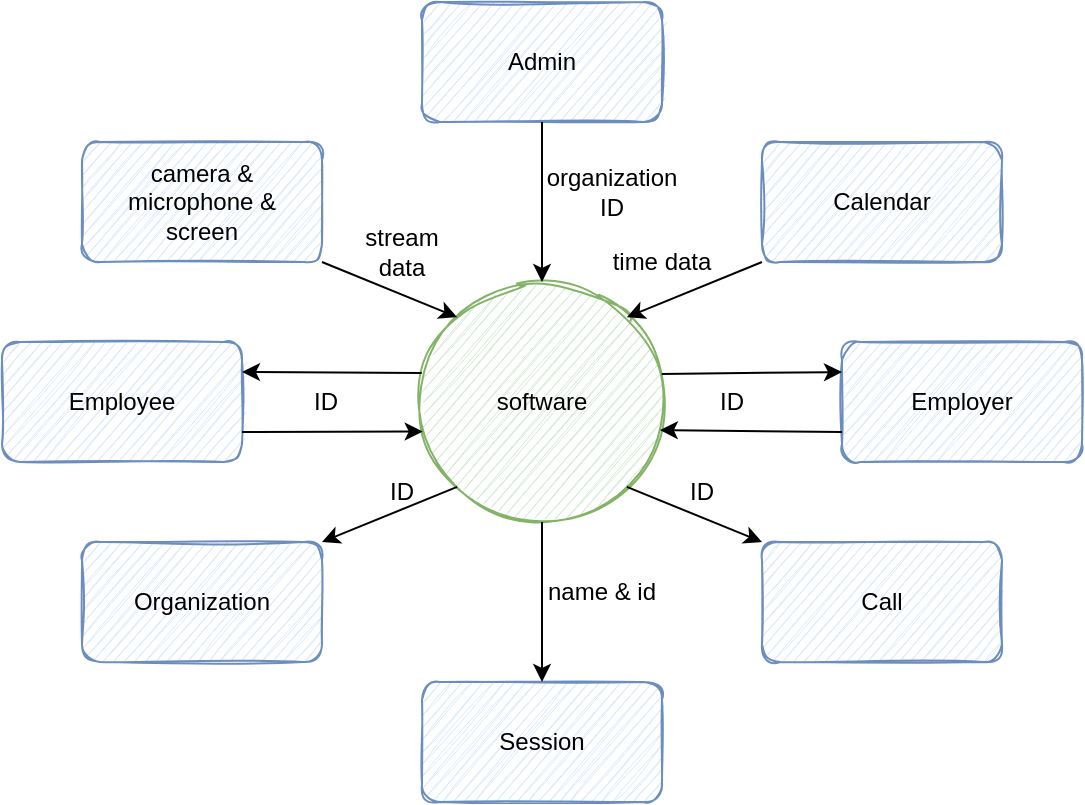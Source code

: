 <mxfile version="18.1.2" type="device"><diagram id="YySows1aSzzeRT33lZb8" name="Page-1"><mxGraphModel dx="2188" dy="1178" grid="1" gridSize="10" guides="1" tooltips="1" connect="1" arrows="1" fold="1" page="1" pageScale="1" pageWidth="850" pageHeight="1100" math="0" shadow="0"><root><mxCell id="0"/><mxCell id="1" parent="0"/><mxCell id="kUDlVowtm5K8os70cwyw-1" value="Admin" style="rounded=1;whiteSpace=wrap;html=1;sketch=1;fillColor=#dae8fc;strokeColor=#6c8ebf;" parent="1" vertex="1"><mxGeometry x="365" y="60" width="120" height="60" as="geometry"/></mxCell><mxCell id="kUDlVowtm5K8os70cwyw-2" value="Employee" style="rounded=1;whiteSpace=wrap;html=1;sketch=1;fillColor=#dae8fc;strokeColor=#6c8ebf;" parent="1" vertex="1"><mxGeometry x="155" y="230" width="120" height="60" as="geometry"/></mxCell><mxCell id="kUDlVowtm5K8os70cwyw-3" value="Employer" style="rounded=1;whiteSpace=wrap;html=1;sketch=1;fillColor=#dae8fc;strokeColor=#6c8ebf;" parent="1" vertex="1"><mxGeometry x="575" y="230" width="120" height="60" as="geometry"/></mxCell><mxCell id="kUDlVowtm5K8os70cwyw-4" value="Organization" style="rounded=1;whiteSpace=wrap;html=1;sketch=1;fillColor=#dae8fc;strokeColor=#6c8ebf;" parent="1" vertex="1"><mxGeometry x="195" y="330" width="120" height="60" as="geometry"/></mxCell><mxCell id="kUDlVowtm5K8os70cwyw-5" value="Calendar" style="rounded=1;whiteSpace=wrap;html=1;sketch=1;fillColor=#dae8fc;strokeColor=#6c8ebf;" parent="1" vertex="1"><mxGeometry x="535" y="130" width="120" height="60" as="geometry"/></mxCell><mxCell id="kUDlVowtm5K8os70cwyw-25" value="Session" style="rounded=1;whiteSpace=wrap;html=1;sketch=1;fillColor=#dae8fc;strokeColor=#6c8ebf;" parent="1" vertex="1"><mxGeometry x="365" y="400" width="120" height="60" as="geometry"/></mxCell><mxCell id="kUDlVowtm5K8os70cwyw-26" value="Call" style="rounded=1;whiteSpace=wrap;html=1;sketch=1;fillColor=#dae8fc;strokeColor=#6c8ebf;" parent="1" vertex="1"><mxGeometry x="535" y="330" width="120" height="60" as="geometry"/></mxCell><mxCell id="kUDlVowtm5K8os70cwyw-85" value="camera &amp;amp; &lt;br&gt;microphone &amp;amp;&lt;br&gt;screen" style="rounded=1;whiteSpace=wrap;html=1;sketch=1;fillColor=#dae8fc;strokeColor=#6c8ebf;" parent="1" vertex="1"><mxGeometry x="195" y="130" width="120" height="60" as="geometry"/></mxCell><mxCell id="5Da2QUAyQpEJUtc811in-1" value="software" style="ellipse;whiteSpace=wrap;html=1;aspect=fixed;rounded=1;sketch=1;fillColor=#d5e8d4;strokeColor=#82b366;" vertex="1" parent="1"><mxGeometry x="365" y="200" width="120" height="120" as="geometry"/></mxCell><mxCell id="5Da2QUAyQpEJUtc811in-2" value="" style="endArrow=classic;html=1;rounded=0;exitX=0;exitY=1;exitDx=0;exitDy=0;entryX=1;entryY=0;entryDx=0;entryDy=0;" edge="1" parent="1" source="kUDlVowtm5K8os70cwyw-5" target="5Da2QUAyQpEJUtc811in-1"><mxGeometry width="50" height="50" relative="1" as="geometry"><mxPoint x="385" y="350" as="sourcePoint"/><mxPoint x="435" y="300" as="targetPoint"/></mxGeometry></mxCell><mxCell id="5Da2QUAyQpEJUtc811in-3" value="time data" style="text;html=1;strokeColor=none;fillColor=none;align=center;verticalAlign=middle;whiteSpace=wrap;rounded=0;" vertex="1" parent="1"><mxGeometry x="455" y="175" width="60" height="30" as="geometry"/></mxCell><mxCell id="5Da2QUAyQpEJUtc811in-4" value="" style="endArrow=classic;html=1;rounded=0;exitX=1;exitY=1;exitDx=0;exitDy=0;entryX=0;entryY=0;entryDx=0;entryDy=0;" edge="1" parent="1" source="kUDlVowtm5K8os70cwyw-85" target="5Da2QUAyQpEJUtc811in-1"><mxGeometry width="50" height="50" relative="1" as="geometry"><mxPoint x="565.0" y="130.0" as="sourcePoint"/><mxPoint x="477.426" y="227.574" as="targetPoint"/></mxGeometry></mxCell><mxCell id="5Da2QUAyQpEJUtc811in-5" value="stream data" style="text;html=1;strokeColor=none;fillColor=none;align=center;verticalAlign=middle;whiteSpace=wrap;rounded=0;" vertex="1" parent="1"><mxGeometry x="325" y="170" width="60" height="30" as="geometry"/></mxCell><mxCell id="5Da2QUAyQpEJUtc811in-7" value="" style="endArrow=classic;html=1;rounded=0;exitX=0.5;exitY=1;exitDx=0;exitDy=0;entryX=0.5;entryY=0;entryDx=0;entryDy=0;" edge="1" parent="1" source="kUDlVowtm5K8os70cwyw-1" target="5Da2QUAyQpEJUtc811in-1"><mxGeometry width="50" height="50" relative="1" as="geometry"><mxPoint x="285" y="130.0" as="sourcePoint"/><mxPoint x="392.574" y="227.574" as="targetPoint"/></mxGeometry></mxCell><mxCell id="5Da2QUAyQpEJUtc811in-8" value="organization ID" style="text;html=1;strokeColor=none;fillColor=none;align=center;verticalAlign=middle;whiteSpace=wrap;rounded=0;" vertex="1" parent="1"><mxGeometry x="430" y="140" width="60" height="30" as="geometry"/></mxCell><mxCell id="5Da2QUAyQpEJUtc811in-11" value="" style="endArrow=classic;html=1;rounded=0;exitX=0.5;exitY=1;exitDx=0;exitDy=0;entryX=0.5;entryY=0;entryDx=0;entryDy=0;" edge="1" parent="1" source="5Da2QUAyQpEJUtc811in-1" target="kUDlVowtm5K8os70cwyw-25"><mxGeometry width="50" height="50" relative="1" as="geometry"><mxPoint x="395" y="470" as="sourcePoint"/><mxPoint x="445" y="420" as="targetPoint"/></mxGeometry></mxCell><mxCell id="5Da2QUAyQpEJUtc811in-12" value="name &amp;amp; id" style="text;html=1;strokeColor=none;fillColor=none;align=center;verticalAlign=middle;whiteSpace=wrap;rounded=0;" vertex="1" parent="1"><mxGeometry x="425" y="340" width="60" height="30" as="geometry"/></mxCell><mxCell id="5Da2QUAyQpEJUtc811in-13" value="" style="endArrow=classic;html=1;rounded=0;exitX=-0.001;exitY=0.379;exitDx=0;exitDy=0;entryX=1;entryY=0.25;entryDx=0;entryDy=0;exitPerimeter=0;" edge="1" parent="1" source="5Da2QUAyQpEJUtc811in-1" target="kUDlVowtm5K8os70cwyw-2"><mxGeometry width="50" height="50" relative="1" as="geometry"><mxPoint x="285" y="130" as="sourcePoint"/><mxPoint x="392.574" y="227.574" as="targetPoint"/></mxGeometry></mxCell><mxCell id="5Da2QUAyQpEJUtc811in-14" value="" style="endArrow=classic;html=1;rounded=0;exitX=1;exitY=0.75;exitDx=0;exitDy=0;entryX=0.003;entryY=0.623;entryDx=0;entryDy=0;entryPerimeter=0;" edge="1" parent="1" source="kUDlVowtm5K8os70cwyw-2" target="5Da2QUAyQpEJUtc811in-1"><mxGeometry width="50" height="50" relative="1" as="geometry"><mxPoint x="372.72" y="255.6" as="sourcePoint"/><mxPoint x="285" y="265" as="targetPoint"/></mxGeometry></mxCell><mxCell id="5Da2QUAyQpEJUtc811in-15" value="ID" style="text;html=1;strokeColor=none;fillColor=none;align=center;verticalAlign=middle;whiteSpace=wrap;rounded=0;" vertex="1" parent="1"><mxGeometry x="287" y="245" width="60" height="30" as="geometry"/></mxCell><mxCell id="5Da2QUAyQpEJUtc811in-16" value="" style="endArrow=classic;html=1;rounded=0;exitX=0.999;exitY=0.383;exitDx=0;exitDy=0;entryX=0;entryY=0.25;entryDx=0;entryDy=0;exitPerimeter=0;" edge="1" parent="1" source="5Da2QUAyQpEJUtc811in-1" target="kUDlVowtm5K8os70cwyw-3"><mxGeometry width="50" height="50" relative="1" as="geometry"><mxPoint x="374.88" y="255.48" as="sourcePoint"/><mxPoint x="285.0" y="255" as="targetPoint"/></mxGeometry></mxCell><mxCell id="5Da2QUAyQpEJUtc811in-17" value="" style="endArrow=classic;html=1;rounded=0;exitX=0;exitY=0.75;exitDx=0;exitDy=0;entryX=0.991;entryY=0.617;entryDx=0;entryDy=0;entryPerimeter=0;" edge="1" parent="1" source="kUDlVowtm5K8os70cwyw-3" target="5Da2QUAyQpEJUtc811in-1"><mxGeometry width="50" height="50" relative="1" as="geometry"><mxPoint x="374.88" y="255.48" as="sourcePoint"/><mxPoint x="285.0" y="255" as="targetPoint"/></mxGeometry></mxCell><mxCell id="5Da2QUAyQpEJUtc811in-18" value="ID" style="text;html=1;strokeColor=none;fillColor=none;align=center;verticalAlign=middle;whiteSpace=wrap;rounded=0;" vertex="1" parent="1"><mxGeometry x="490" y="245" width="60" height="30" as="geometry"/></mxCell><mxCell id="5Da2QUAyQpEJUtc811in-19" value="" style="endArrow=classic;html=1;rounded=0;exitX=1;exitY=1;exitDx=0;exitDy=0;entryX=0;entryY=0;entryDx=0;entryDy=0;" edge="1" parent="1" source="5Da2QUAyQpEJUtc811in-1" target="kUDlVowtm5K8os70cwyw-26"><mxGeometry width="50" height="50" relative="1" as="geometry"><mxPoint x="445" y="310" as="sourcePoint"/><mxPoint x="495" y="260" as="targetPoint"/></mxGeometry></mxCell><mxCell id="5Da2QUAyQpEJUtc811in-20" value="" style="endArrow=classic;html=1;rounded=0;exitX=0;exitY=1;exitDx=0;exitDy=0;entryX=1;entryY=0;entryDx=0;entryDy=0;" edge="1" parent="1" source="5Da2QUAyQpEJUtc811in-1" target="kUDlVowtm5K8os70cwyw-4"><mxGeometry width="50" height="50" relative="1" as="geometry"><mxPoint x="477.426" y="312.426" as="sourcePoint"/><mxPoint x="545" y="340" as="targetPoint"/></mxGeometry></mxCell><mxCell id="5Da2QUAyQpEJUtc811in-21" value="ID" style="text;html=1;strokeColor=none;fillColor=none;align=center;verticalAlign=middle;whiteSpace=wrap;rounded=0;" vertex="1" parent="1"><mxGeometry x="475" y="290" width="60" height="30" as="geometry"/></mxCell><mxCell id="5Da2QUAyQpEJUtc811in-22" value="ID" style="text;html=1;strokeColor=none;fillColor=none;align=center;verticalAlign=middle;whiteSpace=wrap;rounded=0;" vertex="1" parent="1"><mxGeometry x="325" y="290" width="60" height="30" as="geometry"/></mxCell></root></mxGraphModel></diagram></mxfile>